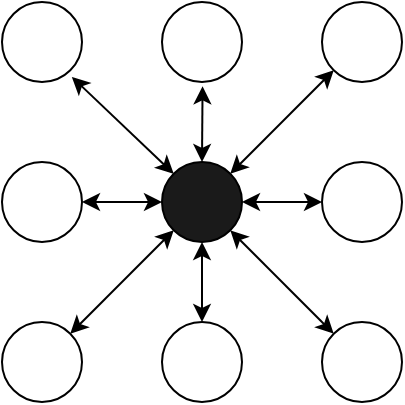 <mxfile version="20.0.1" type="device"><diagram id="uwL40gJqe7NSoSXyaKJz" name="Page-1"><mxGraphModel dx="569" dy="297" grid="1" gridSize="10" guides="1" tooltips="1" connect="1" arrows="1" fold="1" page="1" pageScale="1" pageWidth="827" pageHeight="1169" math="0" shadow="0"><root><mxCell id="0"/><mxCell id="1" parent="0"/><mxCell id="G6JmH_7uGTYuutnKBuY1-1" value="" style="ellipse;whiteSpace=wrap;html=1;aspect=fixed;" vertex="1" parent="1"><mxGeometry x="120" y="120" width="40" height="40" as="geometry"/></mxCell><mxCell id="G6JmH_7uGTYuutnKBuY1-2" value="" style="ellipse;whiteSpace=wrap;html=1;aspect=fixed;" vertex="1" parent="1"><mxGeometry x="200" y="120" width="40" height="40" as="geometry"/></mxCell><mxCell id="G6JmH_7uGTYuutnKBuY1-3" value="" style="ellipse;whiteSpace=wrap;html=1;aspect=fixed;" vertex="1" parent="1"><mxGeometry x="280" y="120" width="40" height="40" as="geometry"/></mxCell><mxCell id="G6JmH_7uGTYuutnKBuY1-4" value="" style="ellipse;whiteSpace=wrap;html=1;aspect=fixed;" vertex="1" parent="1"><mxGeometry x="120" y="200" width="40" height="40" as="geometry"/></mxCell><mxCell id="G6JmH_7uGTYuutnKBuY1-5" value="" style="ellipse;whiteSpace=wrap;html=1;aspect=fixed;fillColor=#1A1A1A;" vertex="1" parent="1"><mxGeometry x="200" y="200" width="40" height="40" as="geometry"/></mxCell><mxCell id="G6JmH_7uGTYuutnKBuY1-6" value="" style="ellipse;whiteSpace=wrap;html=1;aspect=fixed;" vertex="1" parent="1"><mxGeometry x="280" y="200" width="40" height="40" as="geometry"/></mxCell><mxCell id="G6JmH_7uGTYuutnKBuY1-7" value="" style="ellipse;whiteSpace=wrap;html=1;aspect=fixed;" vertex="1" parent="1"><mxGeometry x="120" y="280" width="40" height="40" as="geometry"/></mxCell><mxCell id="G6JmH_7uGTYuutnKBuY1-8" value="" style="ellipse;whiteSpace=wrap;html=1;aspect=fixed;" vertex="1" parent="1"><mxGeometry x="200" y="280" width="40" height="40" as="geometry"/></mxCell><mxCell id="G6JmH_7uGTYuutnKBuY1-9" value="" style="ellipse;whiteSpace=wrap;html=1;aspect=fixed;" vertex="1" parent="1"><mxGeometry x="280" y="280" width="40" height="40" as="geometry"/></mxCell><mxCell id="G6JmH_7uGTYuutnKBuY1-11" value="" style="endArrow=classic;startArrow=classic;html=1;rounded=0;entryX=0.507;entryY=1.054;entryDx=0;entryDy=0;exitX=0.5;exitY=0;exitDx=0;exitDy=0;entryPerimeter=0;" edge="1" parent="1" source="G6JmH_7uGTYuutnKBuY1-5" target="G6JmH_7uGTYuutnKBuY1-2"><mxGeometry width="50" height="50" relative="1" as="geometry"><mxPoint x="290" y="290" as="sourcePoint"/><mxPoint x="340" y="240" as="targetPoint"/></mxGeometry></mxCell><mxCell id="G6JmH_7uGTYuutnKBuY1-12" value="" style="endArrow=classic;startArrow=classic;html=1;rounded=0;exitX=0.5;exitY=0;exitDx=0;exitDy=0;" edge="1" parent="1" source="G6JmH_7uGTYuutnKBuY1-8" target="G6JmH_7uGTYuutnKBuY1-5"><mxGeometry width="50" height="50" relative="1" as="geometry"><mxPoint x="244.142" y="215.858" as="sourcePoint"/><mxPoint x="295.858" y="164.142" as="targetPoint"/></mxGeometry></mxCell><mxCell id="G6JmH_7uGTYuutnKBuY1-13" value="" style="endArrow=classic;startArrow=classic;html=1;rounded=0;entryX=0;entryY=0.5;entryDx=0;entryDy=0;exitX=1;exitY=0.5;exitDx=0;exitDy=0;" edge="1" parent="1" source="G6JmH_7uGTYuutnKBuY1-5" target="G6JmH_7uGTYuutnKBuY1-6"><mxGeometry width="50" height="50" relative="1" as="geometry"><mxPoint x="254.142" y="225.858" as="sourcePoint"/><mxPoint x="305.858" y="174.142" as="targetPoint"/></mxGeometry></mxCell><mxCell id="G6JmH_7uGTYuutnKBuY1-14" value="" style="endArrow=classic;startArrow=classic;html=1;rounded=0;exitX=1;exitY=0.5;exitDx=0;exitDy=0;" edge="1" parent="1" source="G6JmH_7uGTYuutnKBuY1-4" target="G6JmH_7uGTYuutnKBuY1-5"><mxGeometry width="50" height="50" relative="1" as="geometry"><mxPoint x="264.142" y="235.858" as="sourcePoint"/><mxPoint x="315.858" y="184.142" as="targetPoint"/></mxGeometry></mxCell><mxCell id="G6JmH_7uGTYuutnKBuY1-15" value="" style="endArrow=classic;startArrow=classic;html=1;rounded=0;exitX=0.873;exitY=0.936;exitDx=0;exitDy=0;exitPerimeter=0;entryX=0;entryY=0;entryDx=0;entryDy=0;" edge="1" parent="1" source="G6JmH_7uGTYuutnKBuY1-1" target="G6JmH_7uGTYuutnKBuY1-5"><mxGeometry width="50" height="50" relative="1" as="geometry"><mxPoint x="170" y="230" as="sourcePoint"/><mxPoint x="210" y="230" as="targetPoint"/></mxGeometry></mxCell><mxCell id="G6JmH_7uGTYuutnKBuY1-16" value="" style="endArrow=classic;startArrow=classic;html=1;rounded=0;exitX=1;exitY=0;exitDx=0;exitDy=0;" edge="1" parent="1" source="G6JmH_7uGTYuutnKBuY1-7" target="G6JmH_7uGTYuutnKBuY1-5"><mxGeometry width="50" height="50" relative="1" as="geometry"><mxPoint x="180" y="240" as="sourcePoint"/><mxPoint x="220" y="240" as="targetPoint"/></mxGeometry></mxCell><mxCell id="G6JmH_7uGTYuutnKBuY1-17" value="" style="endArrow=classic;startArrow=classic;html=1;rounded=0;" edge="1" parent="1" source="G6JmH_7uGTYuutnKBuY1-9" target="G6JmH_7uGTYuutnKBuY1-5"><mxGeometry width="50" height="50" relative="1" as="geometry"><mxPoint x="164.142" y="295.858" as="sourcePoint"/><mxPoint x="215.858" y="244.142" as="targetPoint"/></mxGeometry></mxCell><mxCell id="G6JmH_7uGTYuutnKBuY1-18" value="" style="endArrow=classic;startArrow=classic;html=1;rounded=0;entryX=0;entryY=1;entryDx=0;entryDy=0;" edge="1" parent="1" source="G6JmH_7uGTYuutnKBuY1-5" target="G6JmH_7uGTYuutnKBuY1-3"><mxGeometry width="50" height="50" relative="1" as="geometry"><mxPoint x="295.858" y="295.858" as="sourcePoint"/><mxPoint x="244.142" y="244.142" as="targetPoint"/></mxGeometry></mxCell></root></mxGraphModel></diagram></mxfile>
